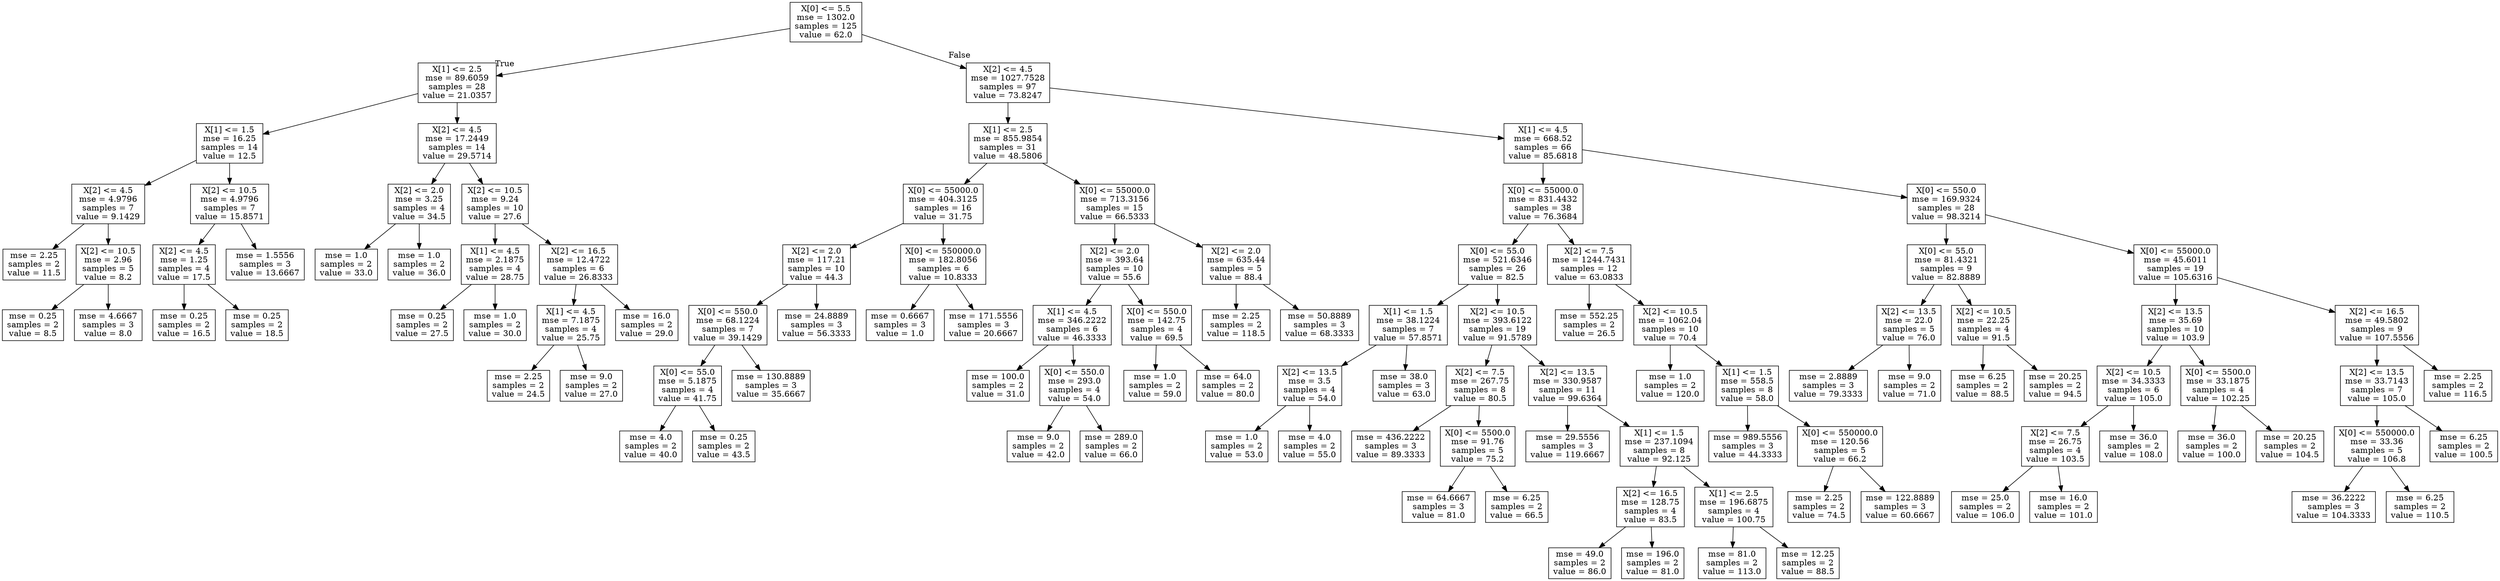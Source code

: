 digraph Tree {
node [shape=box] ;
0 [label="X[0] <= 5.5\nmse = 1302.0\nsamples = 125\nvalue = 62.0"] ;
1 [label="X[1] <= 2.5\nmse = 89.6059\nsamples = 28\nvalue = 21.0357"] ;
0 -> 1 [labeldistance=2.5, labelangle=45, headlabel="True"] ;
2 [label="X[1] <= 1.5\nmse = 16.25\nsamples = 14\nvalue = 12.5"] ;
1 -> 2 ;
3 [label="X[2] <= 4.5\nmse = 4.9796\nsamples = 7\nvalue = 9.1429"] ;
2 -> 3 ;
4 [label="mse = 2.25\nsamples = 2\nvalue = 11.5"] ;
3 -> 4 ;
5 [label="X[2] <= 10.5\nmse = 2.96\nsamples = 5\nvalue = 8.2"] ;
3 -> 5 ;
6 [label="mse = 0.25\nsamples = 2\nvalue = 8.5"] ;
5 -> 6 ;
7 [label="mse = 4.6667\nsamples = 3\nvalue = 8.0"] ;
5 -> 7 ;
8 [label="X[2] <= 10.5\nmse = 4.9796\nsamples = 7\nvalue = 15.8571"] ;
2 -> 8 ;
9 [label="X[2] <= 4.5\nmse = 1.25\nsamples = 4\nvalue = 17.5"] ;
8 -> 9 ;
10 [label="mse = 0.25\nsamples = 2\nvalue = 16.5"] ;
9 -> 10 ;
11 [label="mse = 0.25\nsamples = 2\nvalue = 18.5"] ;
9 -> 11 ;
12 [label="mse = 1.5556\nsamples = 3\nvalue = 13.6667"] ;
8 -> 12 ;
13 [label="X[2] <= 4.5\nmse = 17.2449\nsamples = 14\nvalue = 29.5714"] ;
1 -> 13 ;
14 [label="X[2] <= 2.0\nmse = 3.25\nsamples = 4\nvalue = 34.5"] ;
13 -> 14 ;
15 [label="mse = 1.0\nsamples = 2\nvalue = 33.0"] ;
14 -> 15 ;
16 [label="mse = 1.0\nsamples = 2\nvalue = 36.0"] ;
14 -> 16 ;
17 [label="X[2] <= 10.5\nmse = 9.24\nsamples = 10\nvalue = 27.6"] ;
13 -> 17 ;
18 [label="X[1] <= 4.5\nmse = 2.1875\nsamples = 4\nvalue = 28.75"] ;
17 -> 18 ;
19 [label="mse = 0.25\nsamples = 2\nvalue = 27.5"] ;
18 -> 19 ;
20 [label="mse = 1.0\nsamples = 2\nvalue = 30.0"] ;
18 -> 20 ;
21 [label="X[2] <= 16.5\nmse = 12.4722\nsamples = 6\nvalue = 26.8333"] ;
17 -> 21 ;
22 [label="X[1] <= 4.5\nmse = 7.1875\nsamples = 4\nvalue = 25.75"] ;
21 -> 22 ;
23 [label="mse = 2.25\nsamples = 2\nvalue = 24.5"] ;
22 -> 23 ;
24 [label="mse = 9.0\nsamples = 2\nvalue = 27.0"] ;
22 -> 24 ;
25 [label="mse = 16.0\nsamples = 2\nvalue = 29.0"] ;
21 -> 25 ;
26 [label="X[2] <= 4.5\nmse = 1027.7528\nsamples = 97\nvalue = 73.8247"] ;
0 -> 26 [labeldistance=2.5, labelangle=-45, headlabel="False"] ;
27 [label="X[1] <= 2.5\nmse = 855.9854\nsamples = 31\nvalue = 48.5806"] ;
26 -> 27 ;
28 [label="X[0] <= 55000.0\nmse = 404.3125\nsamples = 16\nvalue = 31.75"] ;
27 -> 28 ;
29 [label="X[2] <= 2.0\nmse = 117.21\nsamples = 10\nvalue = 44.3"] ;
28 -> 29 ;
30 [label="X[0] <= 550.0\nmse = 68.1224\nsamples = 7\nvalue = 39.1429"] ;
29 -> 30 ;
31 [label="X[0] <= 55.0\nmse = 5.1875\nsamples = 4\nvalue = 41.75"] ;
30 -> 31 ;
32 [label="mse = 4.0\nsamples = 2\nvalue = 40.0"] ;
31 -> 32 ;
33 [label="mse = 0.25\nsamples = 2\nvalue = 43.5"] ;
31 -> 33 ;
34 [label="mse = 130.8889\nsamples = 3\nvalue = 35.6667"] ;
30 -> 34 ;
35 [label="mse = 24.8889\nsamples = 3\nvalue = 56.3333"] ;
29 -> 35 ;
36 [label="X[0] <= 550000.0\nmse = 182.8056\nsamples = 6\nvalue = 10.8333"] ;
28 -> 36 ;
37 [label="mse = 0.6667\nsamples = 3\nvalue = 1.0"] ;
36 -> 37 ;
38 [label="mse = 171.5556\nsamples = 3\nvalue = 20.6667"] ;
36 -> 38 ;
39 [label="X[0] <= 55000.0\nmse = 713.3156\nsamples = 15\nvalue = 66.5333"] ;
27 -> 39 ;
40 [label="X[2] <= 2.0\nmse = 393.64\nsamples = 10\nvalue = 55.6"] ;
39 -> 40 ;
41 [label="X[1] <= 4.5\nmse = 346.2222\nsamples = 6\nvalue = 46.3333"] ;
40 -> 41 ;
42 [label="mse = 100.0\nsamples = 2\nvalue = 31.0"] ;
41 -> 42 ;
43 [label="X[0] <= 550.0\nmse = 293.0\nsamples = 4\nvalue = 54.0"] ;
41 -> 43 ;
44 [label="mse = 9.0\nsamples = 2\nvalue = 42.0"] ;
43 -> 44 ;
45 [label="mse = 289.0\nsamples = 2\nvalue = 66.0"] ;
43 -> 45 ;
46 [label="X[0] <= 550.0\nmse = 142.75\nsamples = 4\nvalue = 69.5"] ;
40 -> 46 ;
47 [label="mse = 1.0\nsamples = 2\nvalue = 59.0"] ;
46 -> 47 ;
48 [label="mse = 64.0\nsamples = 2\nvalue = 80.0"] ;
46 -> 48 ;
49 [label="X[2] <= 2.0\nmse = 635.44\nsamples = 5\nvalue = 88.4"] ;
39 -> 49 ;
50 [label="mse = 2.25\nsamples = 2\nvalue = 118.5"] ;
49 -> 50 ;
51 [label="mse = 50.8889\nsamples = 3\nvalue = 68.3333"] ;
49 -> 51 ;
52 [label="X[1] <= 4.5\nmse = 668.52\nsamples = 66\nvalue = 85.6818"] ;
26 -> 52 ;
53 [label="X[0] <= 55000.0\nmse = 831.4432\nsamples = 38\nvalue = 76.3684"] ;
52 -> 53 ;
54 [label="X[0] <= 55.0\nmse = 521.6346\nsamples = 26\nvalue = 82.5"] ;
53 -> 54 ;
55 [label="X[1] <= 1.5\nmse = 38.1224\nsamples = 7\nvalue = 57.8571"] ;
54 -> 55 ;
56 [label="X[2] <= 13.5\nmse = 3.5\nsamples = 4\nvalue = 54.0"] ;
55 -> 56 ;
57 [label="mse = 1.0\nsamples = 2\nvalue = 53.0"] ;
56 -> 57 ;
58 [label="mse = 4.0\nsamples = 2\nvalue = 55.0"] ;
56 -> 58 ;
59 [label="mse = 38.0\nsamples = 3\nvalue = 63.0"] ;
55 -> 59 ;
60 [label="X[2] <= 10.5\nmse = 393.6122\nsamples = 19\nvalue = 91.5789"] ;
54 -> 60 ;
61 [label="X[2] <= 7.5\nmse = 267.75\nsamples = 8\nvalue = 80.5"] ;
60 -> 61 ;
62 [label="mse = 436.2222\nsamples = 3\nvalue = 89.3333"] ;
61 -> 62 ;
63 [label="X[0] <= 5500.0\nmse = 91.76\nsamples = 5\nvalue = 75.2"] ;
61 -> 63 ;
64 [label="mse = 64.6667\nsamples = 3\nvalue = 81.0"] ;
63 -> 64 ;
65 [label="mse = 6.25\nsamples = 2\nvalue = 66.5"] ;
63 -> 65 ;
66 [label="X[2] <= 13.5\nmse = 330.9587\nsamples = 11\nvalue = 99.6364"] ;
60 -> 66 ;
67 [label="mse = 29.5556\nsamples = 3\nvalue = 119.6667"] ;
66 -> 67 ;
68 [label="X[1] <= 1.5\nmse = 237.1094\nsamples = 8\nvalue = 92.125"] ;
66 -> 68 ;
69 [label="X[2] <= 16.5\nmse = 128.75\nsamples = 4\nvalue = 83.5"] ;
68 -> 69 ;
70 [label="mse = 49.0\nsamples = 2\nvalue = 86.0"] ;
69 -> 70 ;
71 [label="mse = 196.0\nsamples = 2\nvalue = 81.0"] ;
69 -> 71 ;
72 [label="X[1] <= 2.5\nmse = 196.6875\nsamples = 4\nvalue = 100.75"] ;
68 -> 72 ;
73 [label="mse = 81.0\nsamples = 2\nvalue = 113.0"] ;
72 -> 73 ;
74 [label="mse = 12.25\nsamples = 2\nvalue = 88.5"] ;
72 -> 74 ;
75 [label="X[2] <= 7.5\nmse = 1244.7431\nsamples = 12\nvalue = 63.0833"] ;
53 -> 75 ;
76 [label="mse = 552.25\nsamples = 2\nvalue = 26.5"] ;
75 -> 76 ;
77 [label="X[2] <= 10.5\nmse = 1062.04\nsamples = 10\nvalue = 70.4"] ;
75 -> 77 ;
78 [label="mse = 1.0\nsamples = 2\nvalue = 120.0"] ;
77 -> 78 ;
79 [label="X[1] <= 1.5\nmse = 558.5\nsamples = 8\nvalue = 58.0"] ;
77 -> 79 ;
80 [label="mse = 989.5556\nsamples = 3\nvalue = 44.3333"] ;
79 -> 80 ;
81 [label="X[0] <= 550000.0\nmse = 120.56\nsamples = 5\nvalue = 66.2"] ;
79 -> 81 ;
82 [label="mse = 2.25\nsamples = 2\nvalue = 74.5"] ;
81 -> 82 ;
83 [label="mse = 122.8889\nsamples = 3\nvalue = 60.6667"] ;
81 -> 83 ;
84 [label="X[0] <= 550.0\nmse = 169.9324\nsamples = 28\nvalue = 98.3214"] ;
52 -> 84 ;
85 [label="X[0] <= 55.0\nmse = 81.4321\nsamples = 9\nvalue = 82.8889"] ;
84 -> 85 ;
86 [label="X[2] <= 13.5\nmse = 22.0\nsamples = 5\nvalue = 76.0"] ;
85 -> 86 ;
87 [label="mse = 2.8889\nsamples = 3\nvalue = 79.3333"] ;
86 -> 87 ;
88 [label="mse = 9.0\nsamples = 2\nvalue = 71.0"] ;
86 -> 88 ;
89 [label="X[2] <= 10.5\nmse = 22.25\nsamples = 4\nvalue = 91.5"] ;
85 -> 89 ;
90 [label="mse = 6.25\nsamples = 2\nvalue = 88.5"] ;
89 -> 90 ;
91 [label="mse = 20.25\nsamples = 2\nvalue = 94.5"] ;
89 -> 91 ;
92 [label="X[0] <= 55000.0\nmse = 45.6011\nsamples = 19\nvalue = 105.6316"] ;
84 -> 92 ;
93 [label="X[2] <= 13.5\nmse = 35.69\nsamples = 10\nvalue = 103.9"] ;
92 -> 93 ;
94 [label="X[2] <= 10.5\nmse = 34.3333\nsamples = 6\nvalue = 105.0"] ;
93 -> 94 ;
95 [label="X[2] <= 7.5\nmse = 26.75\nsamples = 4\nvalue = 103.5"] ;
94 -> 95 ;
96 [label="mse = 25.0\nsamples = 2\nvalue = 106.0"] ;
95 -> 96 ;
97 [label="mse = 16.0\nsamples = 2\nvalue = 101.0"] ;
95 -> 97 ;
98 [label="mse = 36.0\nsamples = 2\nvalue = 108.0"] ;
94 -> 98 ;
99 [label="X[0] <= 5500.0\nmse = 33.1875\nsamples = 4\nvalue = 102.25"] ;
93 -> 99 ;
100 [label="mse = 36.0\nsamples = 2\nvalue = 100.0"] ;
99 -> 100 ;
101 [label="mse = 20.25\nsamples = 2\nvalue = 104.5"] ;
99 -> 101 ;
102 [label="X[2] <= 16.5\nmse = 49.5802\nsamples = 9\nvalue = 107.5556"] ;
92 -> 102 ;
103 [label="X[2] <= 13.5\nmse = 33.7143\nsamples = 7\nvalue = 105.0"] ;
102 -> 103 ;
104 [label="X[0] <= 550000.0\nmse = 33.36\nsamples = 5\nvalue = 106.8"] ;
103 -> 104 ;
105 [label="mse = 36.2222\nsamples = 3\nvalue = 104.3333"] ;
104 -> 105 ;
106 [label="mse = 6.25\nsamples = 2\nvalue = 110.5"] ;
104 -> 106 ;
107 [label="mse = 6.25\nsamples = 2\nvalue = 100.5"] ;
103 -> 107 ;
108 [label="mse = 2.25\nsamples = 2\nvalue = 116.5"] ;
102 -> 108 ;
}